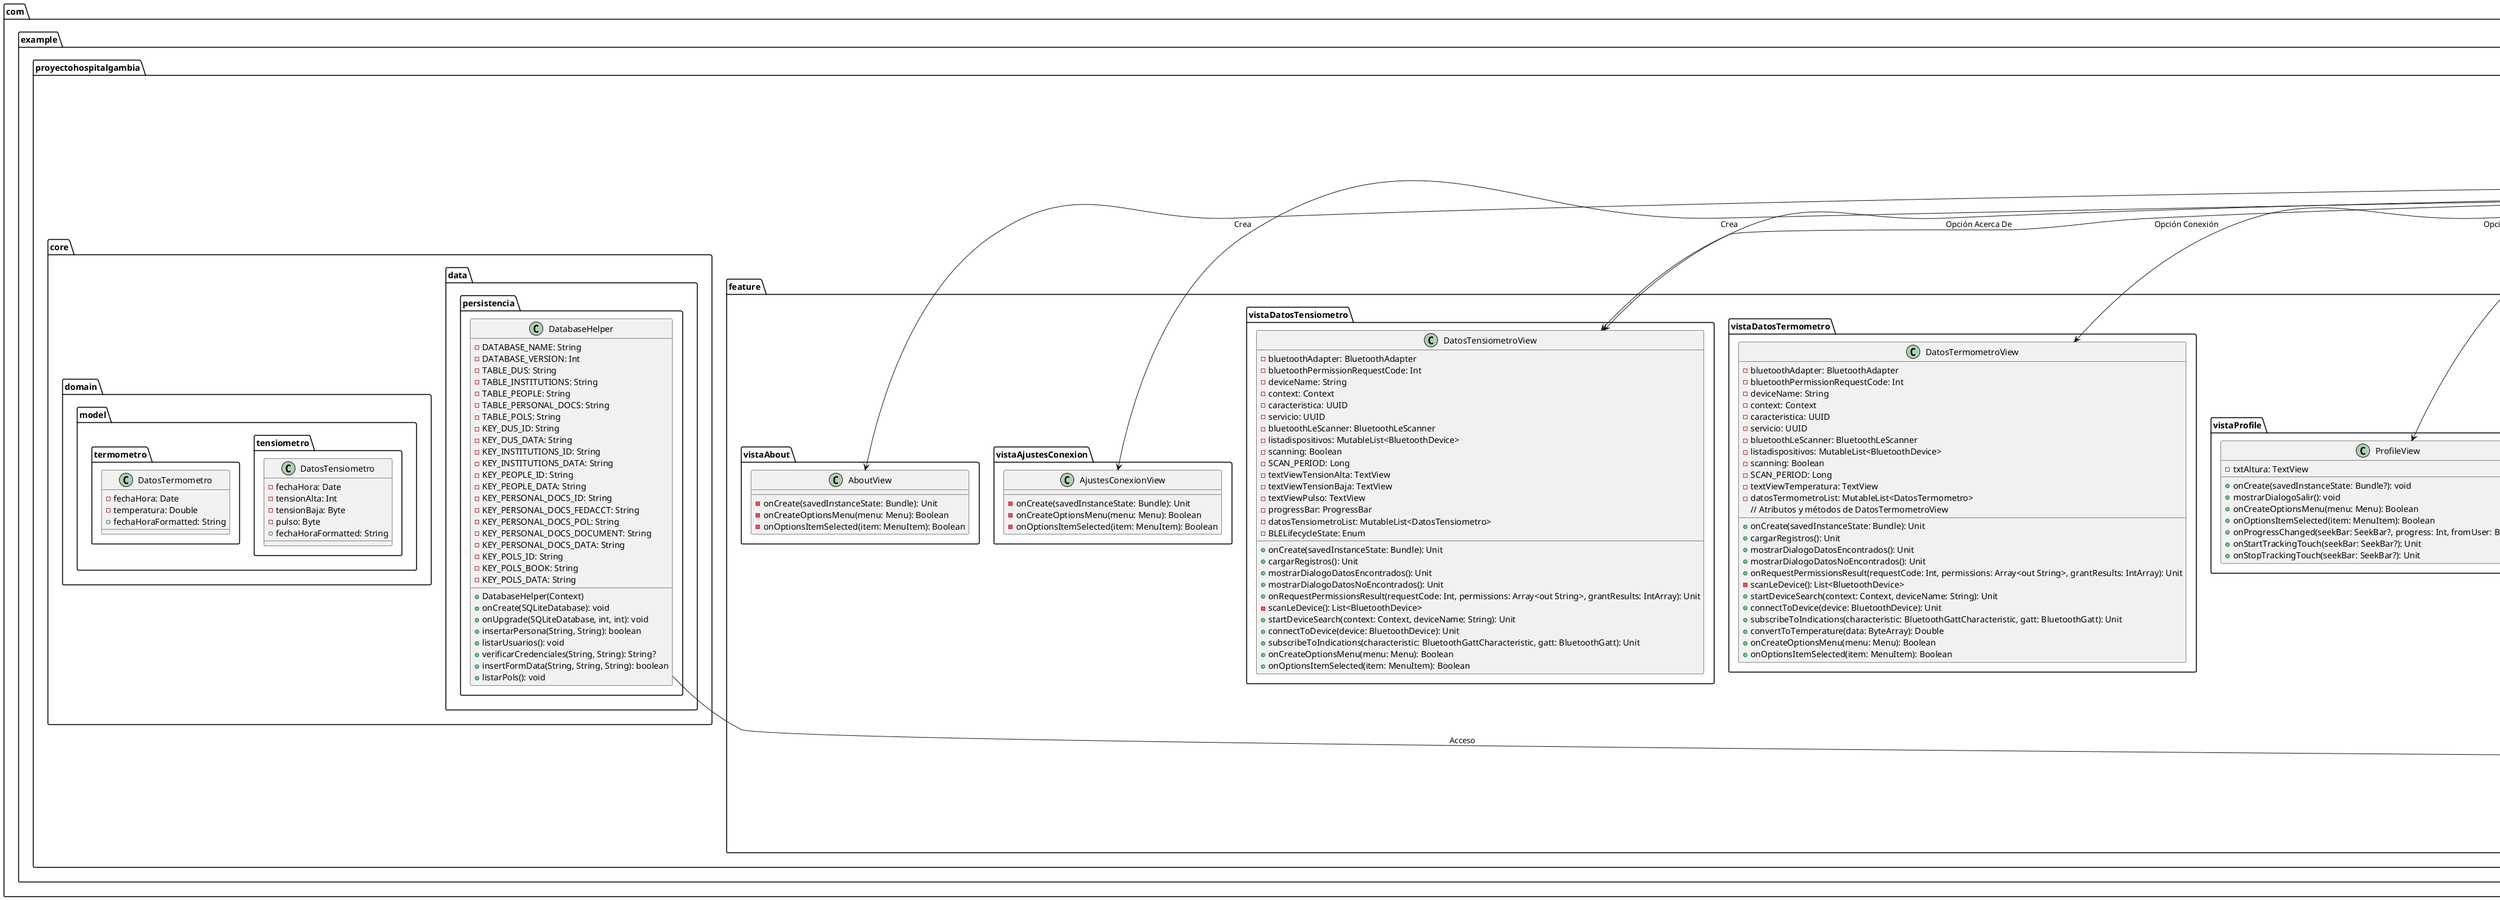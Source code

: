 @startuml

package com.example.proyectohospitalgambia.app {
    class MainActivity {
        - databaseHelper: DatabaseHelper?
        - idUsuario: String?
        + onCreate(savedInstanceState: Bundle): Unit
        + onCreateOptionsMenu(menu: Menu): Boolean
        + onOptionsItemSelected(item: MenuItem): Boolean
    }
}


package com.example.proyectohospitalgambia.feature.vistaAbout {
    class AboutView {
        - onCreate(savedInstanceState: Bundle): Unit
        - onCreateOptionsMenu(menu: Menu): Boolean
        - onOptionsItemSelected(item: MenuItem): Boolean
    }
}


package com.example.proyectohospitalgambia.core.data.persistencia {
    class DatabaseHelper {
        -DATABASE_NAME: String
        -DATABASE_VERSION: Int
        -TABLE_DUS: String
        -TABLE_INSTITUTIONS: String
        -TABLE_PEOPLE: String
        -TABLE_PERSONAL_DOCS: String
        -TABLE_POLS: String
        -KEY_DUS_ID: String
        -KEY_DUS_DATA: String
        -KEY_INSTITUTIONS_ID: String
        -KEY_INSTITUTIONS_DATA: String
        -KEY_PEOPLE_ID: String
        -KEY_PEOPLE_DATA: String
        -KEY_PERSONAL_DOCS_ID: String
        -KEY_PERSONAL_DOCS_FEDACCT: String
        -KEY_PERSONAL_DOCS_POL: String
        -KEY_PERSONAL_DOCS_DOCUMENT: String
        -KEY_PERSONAL_DOCS_DATA: String
        -KEY_POLS_ID: String
        -KEY_POLS_BOOK: String
        -KEY_POLS_DATA: String
        +DatabaseHelper(Context)
        +onCreate(SQLiteDatabase): void
        +onUpgrade(SQLiteDatabase, int, int): void
        +insertarPersona(String, String): boolean
        +listarUsuarios(): void
        +verificarCredenciales(String, String): String?
        +insertFormData(String, String, String): boolean
        +listarPols(): void
    }
}

package com.example.proyectohospitalgambia.feature.vistaAjustesConexion {
    class AjustesConexionView {
        - onCreate(savedInstanceState: Bundle): Unit
        - onCreateOptionsMenu(menu: Menu): Boolean
        - onOptionsItemSelected(item: MenuItem): Boolean
    }
}


package com.example.proyectohospitalgambia.feature.vistaDatosTensiometro {
    class DatosTensiometroView {
        - bluetoothAdapter: BluetoothAdapter
        - bluetoothPermissionRequestCode: Int
        - deviceName: String
        - context: Context
        - caracteristica: UUID
        - servicio: UUID
        - bluetoothLeScanner: BluetoothLeScanner
        - listadispositivos: MutableList<BluetoothDevice>
        - scanning: Boolean
        - SCAN_PERIOD: Long
        - textViewTensionAlta: TextView
        - textViewTensionBaja: TextView
        - textViewPulso: TextView
        - progressBar: ProgressBar
        - datosTensiometroList: MutableList<DatosTensiometro>
        - BLELifecycleState: Enum
        + onCreate(savedInstanceState: Bundle): Unit
        + cargarRegistros(): Unit
        + mostrarDialogoDatosEncontrados(): Unit
        + mostrarDialogoDatosNoEncontrados(): Unit
        + onRequestPermissionsResult(requestCode: Int, permissions: Array<out String>, grantResults: IntArray): Unit
        - scanLeDevice(): List<BluetoothDevice>
        + startDeviceSearch(context: Context, deviceName: String): Unit
        + connectToDevice(device: BluetoothDevice): Unit
        + subscribeToIndications(characteristic: BluetoothGattCharacteristic, gatt: BluetoothGatt): Unit
        + onCreateOptionsMenu(menu: Menu): Boolean
        + onOptionsItemSelected(item: MenuItem): Boolean
    }
}

package com.example.proyectohospitalgambia.feature.vistaDatosTermometro {
    class DatosTermometroView {
        - bluetoothAdapter: BluetoothAdapter
        - bluetoothPermissionRequestCode: Int
        - deviceName: String
        - context: Context
        - caracteristica: UUID
        - servicio: UUID
        - bluetoothLeScanner: BluetoothLeScanner
        - listadispositivos: MutableList<BluetoothDevice>
        - scanning: Boolean
        - SCAN_PERIOD: Long
        - textViewTemperatura: TextView
        - datosTermometroList: MutableList<DatosTermometro>
        + onCreate(savedInstanceState: Bundle): Unit
        + cargarRegistros(): Unit
        + mostrarDialogoDatosEncontrados(): Unit
        + mostrarDialogoDatosNoEncontrados(): Unit
        + onRequestPermissionsResult(requestCode: Int, permissions: Array<out String>, grantResults: IntArray): Unit
        - scanLeDevice(): List<BluetoothDevice>
        + startDeviceSearch(context: Context, deviceName: String): Unit
        + connectToDevice(device: BluetoothDevice): Unit
        + subscribeToIndications(characteristic: BluetoothGattCharacteristic, gatt: BluetoothGatt): Unit
        + convertToTemperature(data: ByteArray): Double
        + onCreateOptionsMenu(menu: Menu): Boolean
        + onOptionsItemSelected(item: MenuItem): Boolean
    }
}

package com.example.proyectohospitalgambia.feature.vistaDatosTermometro {
    class DatosTermometroView {
        // Atributos y métodos de DatosTermometroView
    }
}

package com.example.proyectohospitalgambia.feature.vistaProfile {
    class ProfileView {
        - txtAltura: TextView
        + onCreate(savedInstanceState: Bundle?): void
        + mostrarDialogoSalir(): void
        + onCreateOptionsMenu(menu: Menu): Boolean
        + onOptionsItemSelected(item: MenuItem): Boolean
        + onProgressChanged(seekBar: SeekBar?, progress: Int, fromUser: Boolean): Unit
        + onStartTrackingTouch(seekBar: SeekBar?): Unit
        + onStopTrackingTouch(seekBar: SeekBar?): Unit
    }
}

package com.example.proyectohospitalgambia.feature.vistaFederacionServidor {
    class FederacionServidoresView {
        - btnNuevoRegistro: ImageButton
        + onCreate(savedInstanceState: Bundle): Unit
        + onCreateView(inflater: LayoutInflater, container: ViewGroup?, savedInstanceState: Bundle?): View?
    }
}

package com.example.proyectohospitalgambia.feature.vistaGraficaBloodPressure {
    class GraficaBloodPressureView {
        + onCreate(savedInstanceState: Bundle): Unit
        + onCreateView(inflater: LayoutInflater, container: ViewGroup?, savedInstanceState: Bundle?): View?
        + onViewCreated(view: View, savedInstanceState: Bundle?): Unit
    }
}

package com.example.proyectohospitalgambia.feature.vistaGraficaGlycemia {
    class GraficaGlycemiaView {
        + onCreate(savedInstanceState: Bundle): Unit
        + onCreateView(inflater: LayoutInflater, container: ViewGroup?, savedInstanceState: Bundle?): View?
        + onViewCreated(view: View, savedInstanceState: Bundle?): Unit
    }
}

package com.example.proyectohospitalgambia.feature.vistaGraficaMoodAndEnergy {
    class GraficaMoodAndEnergyView {
        + onCreate(savedInstanceState: Bundle): Unit
        + onCreateView(inflater: LayoutInflater, container: ViewGroup?, savedInstanceState: Bundle?): View?
        + onViewCreated(view: View, savedInstanceState: Bundle?): Unit
    }
}

package com.example.proyectohospitalgambia.feature.vistaGraficaNutrition {
    class GraficaNutritionView {
        + onCreate(savedInstanceState: Bundle): Unit
        + onCreateView(inflater: LayoutInflater, container: ViewGroup?, savedInstanceState: Bundle?): View?
        + onViewCreated(view: View, savedInstanceState: Bundle?): Unit
    }
}

package com.example.proyectohospitalgambia.feature.vistaGraficaOsat {
    class GraficaOsatView {
        + onCreate(savedInstanceState: Bundle): Unit
        + onCreateView(inflater: LayoutInflater, container: ViewGroup?, savedInstanceState: Bundle?): View?
        + onViewCreated(view: View, savedInstanceState: Bundle?): Unit
    }
}

package com.example.proyectohospitalgambia.feature.vistaGraficaPhysicalActivity {
    class GraficaPhysicalActivityView {
        + onCreate(savedInstanceState: Bundle): Unit
        + onCreateView(inflater: LayoutInflater, container: ViewGroup?, savedInstanceState: Bundle?): View?
        + onViewCreated(view: View, savedInstanceState: Bundle?): Unit
    }
}

package com.example.proyectohospitalgambia.feature.vistaGraficaSleep {
    class GraficaSleepView {
        + onCreate(savedInstanceState: Bundle): Unit
        + onCreateView(inflater: LayoutInflater, container: ViewGroup?, savedInstanceState: Bundle?): View?
        + onViewCreated(view: View, savedInstanceState: Bundle?): Unit
    }
}

package com.example.proyectohospitalgambia.feature.vistaGraficaSocialActivities {
    class GraficaSocialActivitiesView {
        + onCreate(savedInstanceState: Bundle): Unit
        + onCreateView(inflater: LayoutInflater, container: ViewGroup?, savedInstanceState: Bundle?): View?
        + onViewCreated(view: View, savedInstanceState: Bundle?): Unit
    }
}

package com.example.proyectohospitalgambia.feature.vistaGraficaWeight {
    class GraficaWeightView {
        + onCreate(savedInstanceState: Bundle): Unit
        + onCreateView(inflater: LayoutInflater, container: ViewGroup?, savedInstanceState: Bundle?): View?
        + onViewCreated(view: View, savedInstanceState: Bundle?): Unit
    }
}

package com.example.proyectohospitalgambia.feature.vistaInicio {
    class InicioView {
        - btnIniciarSesion: Button
        - btnRegistrar: Button
        - edt_nombreUsuarioRegistrar: EditText
        - edt_contraseniaUsuarioRegistrar: EditText
        + onCreate(savedInstanceState: Bundle): Unit
    }
}

package com.example.proyectohospitalgambia.feature.vistaIntroducirBloodPressure {
    class IntroducirBloodPressureView {
        + onCreate(savedInstanceState: Bundle): Unit
        + onCreateView(inflater: LayoutInflater, container: ViewGroup?, savedInstanceState: Bundle?): View
    }
}


package com.example.proyectohospitalgambia.feature.vistaIntroducirGlycemia {
    class IntroducirGlycemiaView {
        + onCreate(savedInstanceState: Bundle): Unit
        + onCreateView(inflater: LayoutInflater, container: ViewGroup?, savedInstanceState: Bundle?): View
    }
}

package com.example.proyectohospitalgambia.feature.vistaIntroducirMoodAndEnergy {
    class IntroducirMoodAndEnergyView {
        - viewModel: IntroducirMoodAndEnergyViewModel
        - imgMood: ImageView
        - imgEnergy: ImageView
        + onCreate(savedInstanceState: Bundle): Unit
        + onCreateView(inflater: LayoutInflater, container: ViewGroup?, savedInstanceState: Bundle?): View
        + onProgressChanged(seekBar: SeekBar?, progress: Int, fromUser: Boolean): Unit
        + onStartTrackingTouch(seekBar: SeekBar?): Unit
        + onStopTrackingTouch(seekBar: SeekBar?): Unit
    }
}

package com.example.proyectohospitalgambia.feature.vistaIntroducirNutrition {
    class IntroducirNutritionView {
        - IntroducirNutritionView: Fragment
        + onCreate(savedInstanceState: Bundle): Unit
        + onCreateView(inflater: LayoutInflater, container: ViewGroup?, savedInstanceState: Bundle?): View
        + onViewCreated(view: View, savedInstanceState: Bundle?): Unit
    }
}

package com.example.proyectohospitalgambia.feature.vistaIntroducirOsat {
    class IntroducirOsatView {
        + onCreate(savedInstanceState: Bundle): Unit
        + onCreateView(inflater: LayoutInflater, container: ViewGroup?, savedInstanceState: Bundle?): View
    }
}

package com.example.proyectohospitalgambia.feature.vistaIntroducirPhysicalActivity {
    class IntroducirPhysicalView {
        + onCreate(savedInstanceState: Bundle): Unit
        + onCreateView(inflater: LayoutInflater, container: ViewGroup?, savedInstanceState: Bundle?): View
    }

}

package com.example.proyectohospitalgambia.feature.vistaIntroducirSleep {
    class IntroducirSleepView {
        - spinnerSleepQuality: Spinner
        + onCreate(savedInstanceState: Bundle): Unit
        + onCreateView(inflater: LayoutInflater, container: ViewGroup?, savedInstanceState: Bundle?): View
        + onItemSelected(parent: AdapterView<*>?, view: View?, position: Int, id: Long): Unit
        + onNothingSelected(parent: AdapterView<*>?): Unit
    }
}

package com.example.proyectohospitalgambia.feature.vistaIntroducirSocialActivities {
    class IntroducirSocialActivitiesView {
        + onCreate(savedInstanceState: Bundle): Unit
        + onCreateView(inflater: LayoutInflater, container: ViewGroup?, savedInstanceState: Bundle?): View
    }
}

package com.example.proyectohospitalgambia.feature.vistaIntroducirWeight {
    class IntroducirWeightView {
        + onCreate(savedInstanceState: Bundle): Unit
        + onCreateView(inflater: LayoutInflater, container: ViewGroup?, savedInstanceState: Bundle?): View
    }
}

package com.example.proyectohospitalgambia.feature.vistaMenuDeporteSuenio {
    class MenuDeporteSuenioView {
        - btnDatosAerobic: ImageButton
        - btnDatosNutricion: ImageButton
        - btnDatosSuenio: ImageButton
        - btnDatosSocialActivo: ImageButton
        + onCreate(savedInstanceState: Bundle): Unit
        + onCreateView(inflater: LayoutInflater, container: ViewGroup?, savedInstanceState: Bundle?): View
    }
}

package com.example.proyectohospitalgambia.feature.vistaMenuIntroducirManual {
    class MenuIntroducirManualView {
        - btnDatosSangre: ImageButton
        - btnDatosPeso: ImageButton
        - btnDatosGlicemia: ImageButton
        - btnDatosAgua: ImageButton
        - btnGraficaSangre: ImageButton
        - btnGraficaPeso: ImageButton
        - btnGraficaGlicemia: ImageButton
        - btnGraficaAgua: ImageButton
        + onCreateView(inflater: LayoutInflater, container: ViewGroup?, savedInstanceState: Bundle?): View?
    }
}

package com.example.proyectohospitalgambia.feature.vistaMenuMoodAndEnergy {
    class menuMoodAndEnergyView {
        - btnDatosMoodAndEnergy: ImageButton
        - btnGraficaMoodAndEnergy: ImageButton
        + onCreateView(inflater: LayoutInflater, container: ViewGroup?, savedInstanceState: Bundle?): View?
    }
}

package com.example.proyectohospitalgambia.feature.vistaMenuOpcionesMedicas {
    class MenuOpcionesMedicasView {
        - btnOpcionResultados: ImageButton
        - btnOpcionAlimentacion: ImageButton
        - btnOpcionEnergia: ImageButton
        + onCreateView(inflater: LayoutInflater, container: ViewGroup?, savedInstanceState: Bundle?): View?
    }
}

package com.example.proyectohospitalgambia.feature.vistaMenuPrincipal {
    class MenuPrincipalView {
        - btnOpcionMedica: ImageButton
        - btnOpcionServidor: ImageButton
        + onCreateView(inflater: LayoutInflater, container: ViewGroup?, savedInstanceState: Bundle?): View?
    }
}

package com.example.proyectohospitalgambia.feature.vistaNuevoRegistroServidor {
    class NuevoRegistroServidorView {
        - btnGuardar: Button
        - btnListar: Button
        - edtTextoDia: EditText
        - edtTextoMes: EditText
        - edtTextoAnio: EditText
        - edtTextoHora: EditText
        - edtTextoMinutos: EditText
        - edtTextoResumen: EditText
        - spinner1: Spinner
        - spinner2: Spinner
        - edtTextoDetalles: EditText
        - spinner3: Spinner
        - cbPaginaPrivada: CheckBox
        - viewModel: NuevoRegistroServidorViewModel
        + onCreateView(inflater: LayoutInflater, container: ViewGroup?, savedInstanceState: Bundle?): View?
        + onViewCreated(view: View, savedInstanceState: Bundle?)
        + onItemSelected(parent: AdapterView<*>?, view: View?, position: Int, id: Long)
        + onNothingSelected(parent: AdapterView<*>?)
        - generarIdAleatorio(): String
        - obtenerDatosFormulario(): JSONObject
    }
}

package com.example.proyectohospitalgambia.feature.vistaNuevoRegistroServidor {
    class NuevoRegistroServidorViewModel {
        - databaseHelper: DatabaseHelper
        + insertarDatosEnBaseDeDatos(id: String, book: String, data: String): Boolean
        + listarDatos()
    }
}


package com.example.proyectohospitalgambia.feature.vistaRegistro {
    class RegistroView {
        - btnRegistrarUsuario: Button
        - spinner: Spinner
        - txtAltura: TextView
        - edtNombreUsuario: EditText
        - edtContraseniaUsuario: EditText
        - edtContraseniaRepetirUsuario: EditText
        - spinnerSexo: Spinner
        - seekBar: SeekBar
        + onCreate(savedInstanceState: Bundle?): void
        + registrarUsuario(): Boolean
        + onItemSelected(parent: AdapterView<*>?, view: View?, position: Int, id: Long): Unit
        + onNothingSelected(parent: AdapterView<*>?): Unit
        + onProgressChanged(seekBar: SeekBar?, progress: Int, fromUser: Boolean): Unit
        + onStartTrackingTouch(seekBar: SeekBar?): Unit
        + onStopTrackingTouch(seekBar: SeekBar?): Unit
    }
}



package com.example.proyectohospitalgambia.core.domain.model.tensiometro {
    class DatosTensiometro {
        - fechaHora: Date
        - tensionAlta: Int
        - tensionBaja: Byte
        - pulso: Byte
        + fechaHoraFormatted: String
    }
}

package com.example.proyectohospitalgambia.core.domain.model.termometro {
    class DatosTermometro {
        - fechaHora: Date
        - temperatura: Double
        + fechaHoraFormatted: String
    }
}

MainActivity <--> AboutView: Crea
MainActivity <--> AjustesConexionView: Crea
MainActivity <--> DatosTensiometroView: Opción Acerca De
MainActivity <--> DatosTensiometroView: Opción Conexión
MainActivity <--> DatosTermometroView: Opción Datos Termómetro
MainActivity <--> ProfileView: Opción Perfil
MainActivity <--> FederacionServidoresView: Retorna a MainActivity
MainActivity <--> GraficaBloodPressureView: Retorna a MainActivity
MainActivity <--> GraficaGlycemiaView: Retorna a MainActivity
MainActivity <--> GraficaMoodAndEnergyView: Retorna a MainActivity
MainActivity <--> GraficaNutritionView: Retorna a MainActivity
MainActivity <--> GraficaOsatView: Retorna a MainActivity
MainActivity <--> GraficaPhysicalActivityView: Retorna a MainActivity
MainActivity <--> GraficaSleepView: Retorna a MainActivity
MainActivity <--> GraficaSocialActivitiesView: Retorna a MainActivity
MainActivity <--> GraficaWeightView: Retorna a MainActivity
MainActivity <--> InicioView: Retorna a MainActivity
MainActivity <--> IntroducirBloodPressureView: Retorna a MainActivity
MainActivity <--> IntroducirGlycemiaView: Retorna a MainActivity
MainActivity <--> IntroducirMoodAndEnergyView: Retorna a MainActivity
MainActivity <--> IntroducirNutritionView: Retorna a MainActivity
MainActivity <--> IntroducirOsatView: Retorna a MainActivity
MainActivity <--> IntroducirPhysicalView: Retorna a MainActivity
MainActivity <--> IntroducirSleepView: Retorna a MainActivity
MainActivity <--> IntroducirSocialActivitiesView: Retorna a MainActivity
MainActivity <--> IntroducirWeightView: Retorna a MainActivity
MainActivity <--> MenuDeporteSuenioView: Retorna a MainActivity
MainActivity <--> MenuIntroducirManualView: Retorna a MainActivity
MainActivity <--> menuMoodAndEnergyView: Retorna a MainActivity
MainActivity <--> MenuOpcionesMedicasView: Retorna a MainActivity
MainActivity <--> MenuPrincipalView: Retorna a MainActivity
MainActivity <--> NuevoRegistroServidorView: Retorna a MainActivity
MainActivity <--> RegistroView: Retorna a MainActivity

DatabaseHelper --> NuevoRegistroServidorViewModel: Acceso
NuevoRegistroServidorViewModel --> NuevoRegistroServidorView: Gestiona
NuevoRegistroServidorView --> NuevoRegistroServidorViewModel: Visualiza

NuevoRegistroServidorView --> NuevoRegistroServidorView: Selección
NuevoRegistroServidorView --> NuevoRegistroServidorViewModel: Recupera datos
NuevoRegistroServidorViewModel --> NuevoRegistroServidorView: Devuelve datos
@enduml